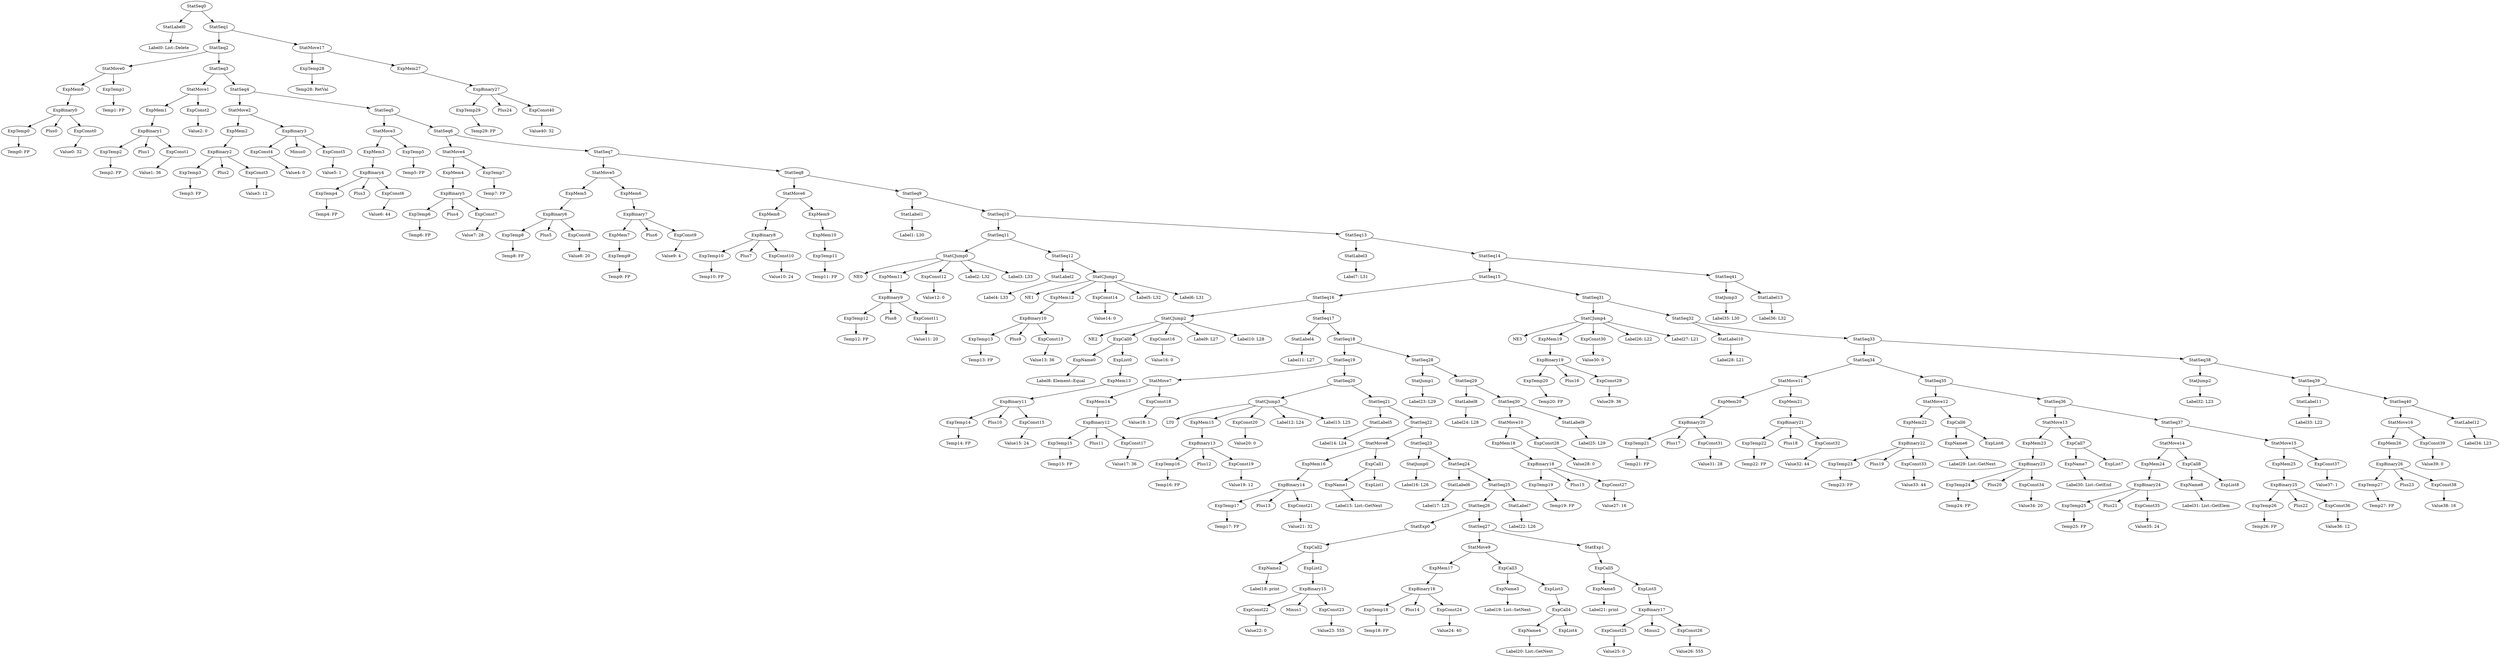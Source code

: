 digraph {
	ordering = out;
	ExpMem27 -> ExpBinary27;
	ExpConst40 -> "Value40: 32";
	ExpTemp29 -> "Temp29: FP";
	StatMove17 -> ExpTemp28;
	StatMove17 -> ExpMem27;
	StatJump3 -> "Label35: L30";
	StatSeq40 -> StatMove16;
	StatSeq40 -> StatLabel12;
	ExpConst39 -> "Value39: 0";
	ExpMem26 -> ExpBinary26;
	ExpConst38 -> "Value38: 16";
	ExpBinary26 -> ExpTemp27;
	ExpBinary26 -> Plus23;
	ExpBinary26 -> ExpConst38;
	ExpTemp27 -> "Temp27: FP";
	StatSeq39 -> StatLabel11;
	StatSeq39 -> StatSeq40;
	StatLabel11 -> "Label33: L22";
	StatSeq38 -> StatJump2;
	StatSeq38 -> StatSeq39;
	StatJump2 -> "Label32: L23";
	ExpConst37 -> "Value37: 1";
	StatMove15 -> ExpMem25;
	StatMove15 -> ExpConst37;
	ExpMem25 -> ExpBinary25;
	ExpTemp26 -> "Temp26: FP";
	ExpCall8 -> ExpName8;
	ExpCall8 -> ExpList8;
	StatMove14 -> ExpMem24;
	StatMove14 -> ExpCall8;
	ExpMem24 -> ExpBinary24;
	ExpConst35 -> "Value35: 24";
	StatSeq16 -> StatCJump2;
	StatSeq16 -> StatSeq17;
	StatSeq7 -> StatMove5;
	StatSeq7 -> StatSeq8;
	ExpConst27 -> "Value27: 16";
	ExpConst19 -> "Value19: 12";
	StatMove12 -> ExpMem22;
	StatMove12 -> ExpCall6;
	ExpName0 -> "Label8: Element::Equal";
	ExpConst8 -> "Value8: 20";
	ExpTemp20 -> "Temp20: FP";
	ExpTemp15 -> "Temp15: FP";
	StatSeq10 -> StatSeq11;
	StatSeq10 -> StatSeq13;
	StatMove13 -> ExpMem23;
	StatMove13 -> ExpCall7;
	ExpMem12 -> ExpBinary10;
	ExpBinary10 -> ExpTemp13;
	ExpBinary10 -> Plus9;
	ExpBinary10 -> ExpConst13;
	ExpTemp13 -> "Temp13: FP";
	ExpCall3 -> ExpName3;
	ExpCall3 -> ExpList3;
	ExpConst25 -> "Value25: 0";
	StatLabel2 -> "Label4: L33";
	StatMove5 -> ExpMem5;
	StatMove5 -> ExpMem6;
	ExpConst14 -> "Value14: 0";
	ExpConst9 -> "Value9: 4";
	StatMove11 -> ExpMem20;
	StatMove11 -> ExpMem21;
	ExpConst11 -> "Value11: 20";
	StatCJump0 -> NE0;
	StatCJump0 -> ExpMem11;
	StatCJump0 -> ExpConst12;
	StatCJump0 -> "Label2: L32";
	StatCJump0 -> "Label3: L33";
	ExpCall0 -> ExpName0;
	ExpCall0 -> ExpList0;
	StatSeq9 -> StatLabel1;
	StatSeq9 -> StatSeq10;
	StatLabel1 -> "Label1: L30";
	ExpMem10 -> ExpTemp11;
	ExpTemp10 -> "Temp10: FP";
	ExpConst30 -> "Value30: 0";
	ExpCall6 -> ExpName6;
	ExpCall6 -> ExpList6;
	ExpName5 -> "Label21: print";
	StatCJump2 -> NE2;
	StatCJump2 -> ExpCall0;
	StatCJump2 -> ExpConst16;
	StatCJump2 -> "Label9: L27";
	StatCJump2 -> "Label10: L28";
	ExpTemp16 -> "Temp16: FP";
	ExpConst16 -> "Value16: 0";
	ExpMem6 -> ExpBinary7;
	StatSeq13 -> StatLabel3;
	StatSeq13 -> StatSeq14;
	ExpConst3 -> "Value3: 12";
	ExpTemp17 -> "Temp17: FP";
	ExpTemp23 -> "Temp23: FP";
	ExpBinary27 -> ExpTemp29;
	ExpBinary27 -> Plus24;
	ExpBinary27 -> ExpConst40;
	StatMove1 -> ExpMem1;
	StatMove1 -> ExpConst2;
	StatSeq17 -> StatLabel4;
	StatSeq17 -> StatSeq18;
	ExpTemp19 -> "Temp19: FP";
	StatSeq1 -> StatSeq2;
	StatSeq1 -> StatMove17;
	StatSeq30 -> StatMove10;
	StatSeq30 -> StatLabel9;
	ExpBinary22 -> ExpTemp23;
	ExpBinary22 -> Plus19;
	ExpBinary22 -> ExpConst33;
	StatLabel4 -> "Label11: L27";
	StatSeq23 -> StatJump0;
	StatSeq23 -> StatSeq24;
	ExpConst36 -> "Value36: 12";
	StatSeq5 -> StatMove3;
	StatSeq5 -> StatSeq6;
	ExpConst12 -> "Value12: 0";
	StatSeq14 -> StatSeq15;
	StatSeq14 -> StatSeq41;
	ExpMem13 -> ExpBinary11;
	StatCJump4 -> NE3;
	StatCJump4 -> ExpMem19;
	StatCJump4 -> ExpConst30;
	StatCJump4 -> "Label26: L22";
	StatCJump4 -> "Label27: L21";
	ExpTemp8 -> "Temp8: FP";
	ExpMem15 -> ExpBinary13;
	ExpConst32 -> "Value32: 44";
	ExpConst1 -> "Value1: 36";
	StatLabel12 -> "Label34: L23";
	ExpBinary0 -> ExpTemp0;
	ExpBinary0 -> Plus0;
	ExpBinary0 -> ExpConst0;
	ExpBinary11 -> ExpTemp14;
	ExpBinary11 -> Plus10;
	ExpBinary11 -> ExpConst15;
	ExpBinary14 -> ExpTemp17;
	ExpBinary14 -> Plus13;
	ExpBinary14 -> ExpConst21;
	StatMove0 -> ExpMem0;
	StatMove0 -> ExpTemp1;
	ExpTemp12 -> "Temp12: FP";
	ExpTemp14 -> "Temp14: FP";
	StatLabel6 -> "Label17: L25";
	StatJump1 -> "Label23: L29";
	ExpConst15 -> "Value15: 24";
	StatSeq3 -> StatMove1;
	StatSeq3 -> StatSeq4;
	ExpConst13 -> "Value13: 36";
	ExpMem7 -> ExpTemp9;
	ExpBinary3 -> ExpConst4;
	ExpBinary3 -> Minus0;
	ExpBinary3 -> ExpConst5;
	StatSeq8 -> StatMove6;
	StatSeq8 -> StatSeq9;
	ExpMem8 -> ExpBinary8;
	StatSeq6 -> StatMove4;
	StatSeq6 -> StatSeq7;
	ExpTemp11 -> "Temp11: FP";
	ExpMem14 -> ExpBinary12;
	StatSeq31 -> StatCJump4;
	StatSeq31 -> StatSeq32;
	StatSeq0 -> StatLabel0;
	StatSeq0 -> StatSeq1;
	ExpConst23 -> "Value23: 555";
	ExpMem21 -> ExpBinary21;
	ExpTemp1 -> "Temp1: FP";
	ExpBinary4 -> ExpTemp4;
	ExpBinary4 -> Plus3;
	ExpBinary4 -> ExpConst6;
	ExpTemp5 -> "Temp5: FP";
	ExpBinary17 -> ExpConst25;
	ExpBinary17 -> Minus2;
	ExpBinary17 -> ExpConst26;
	ExpName8 -> "Label31: List::GetElem";
	StatMove2 -> ExpMem2;
	StatMove2 -> ExpBinary3;
	ExpBinary13 -> ExpTemp16;
	ExpBinary13 -> Plus12;
	ExpBinary13 -> ExpConst19;
	StatMove16 -> ExpMem26;
	StatMove16 -> ExpConst39;
	ExpBinary23 -> ExpTemp24;
	ExpBinary23 -> Plus20;
	ExpBinary23 -> ExpConst34;
	ExpConst17 -> "Value17: 36";
	ExpBinary1 -> ExpTemp2;
	ExpBinary1 -> Plus1;
	ExpBinary1 -> ExpConst1;
	ExpConst10 -> "Value10: 24";
	StatSeq4 -> StatMove2;
	StatSeq4 -> StatSeq5;
	ExpMem0 -> ExpBinary0;
	ExpBinary6 -> ExpTemp8;
	ExpBinary6 -> Plus5;
	ExpBinary6 -> ExpConst8;
	ExpBinary2 -> ExpTemp3;
	ExpBinary2 -> Plus2;
	ExpBinary2 -> ExpConst3;
	ExpMem16 -> ExpBinary14;
	StatLabel13 -> "Label36: L32";
	StatSeq2 -> StatMove0;
	StatSeq2 -> StatSeq3;
	ExpMem1 -> ExpBinary1;
	ExpConst31 -> "Value31: 28";
	ExpMem9 -> ExpMem10;
	ExpConst6 -> "Value6: 44";
	ExpTemp2 -> "Temp2: FP";
	StatExp0 -> ExpCall2;
	ExpConst18 -> "Value18: 1";
	ExpConst26 -> "Value26: 555";
	StatSeq12 -> StatLabel2;
	StatSeq12 -> StatCJump1;
	ExpTemp4 -> "Temp4: FP";
	StatLabel5 -> "Label14: L24";
	ExpTemp0 -> "Temp0: FP";
	StatMove7 -> ExpMem14;
	StatMove7 -> ExpConst18;
	ExpTemp7 -> "Temp7: FP";
	ExpConst0 -> "Value0: 32";
	ExpMem3 -> ExpBinary4;
	StatLabel0 -> "Label0: List::Delete";
	ExpConst24 -> "Value24: 40";
	ExpBinary12 -> ExpTemp15;
	ExpBinary12 -> Plus11;
	ExpBinary12 -> ExpConst17;
	StatMove6 -> ExpMem8;
	StatMove6 -> ExpMem9;
	ExpBinary8 -> ExpTemp10;
	ExpBinary8 -> Plus7;
	ExpBinary8 -> ExpConst10;
	ExpConst5 -> "Value5: 1";
	StatSeq26 -> StatExp0;
	StatSeq26 -> StatSeq27;
	ExpMem2 -> ExpBinary2;
	StatSeq11 -> StatCJump0;
	StatSeq11 -> StatSeq12;
	ExpBinary7 -> ExpMem7;
	ExpBinary7 -> Plus6;
	ExpBinary7 -> ExpConst9;
	ExpBinary5 -> ExpTemp6;
	ExpBinary5 -> Plus4;
	ExpBinary5 -> ExpConst7;
	ExpConst4 -> "Value4: 0";
	ExpCall4 -> ExpName4;
	ExpCall4 -> ExpList4;
	StatSeq21 -> StatLabel5;
	StatSeq21 -> StatSeq22;
	StatLabel7 -> "Label22: L26";
	ExpName1 -> "Label15: List::GetNext";
	ExpMem19 -> ExpBinary19;
	ExpCall1 -> ExpName1;
	ExpCall1 -> ExpList1;
	StatSeq19 -> StatMove7;
	StatSeq19 -> StatSeq20;
	StatSeq22 -> StatMove8;
	StatSeq22 -> StatSeq23;
	StatJump0 -> "Label16: L26";
	ExpName7 -> "Label30: List::GetEnd";
	StatSeq24 -> StatLabel6;
	StatSeq24 -> StatSeq25;
	ExpName2 -> "Label18: print";
	ExpConst2 -> "Value2: 0";
	ExpCall2 -> ExpName2;
	ExpCall2 -> ExpList2;
	StatSeq20 -> StatCJump3;
	StatSeq20 -> StatSeq21;
	ExpBinary15 -> ExpConst22;
	ExpBinary15 -> Minus1;
	ExpBinary15 -> ExpConst23;
	ExpList0 -> ExpMem13;
	ExpConst22 -> "Value22: 0";
	StatSeq34 -> StatMove11;
	StatSeq34 -> StatSeq35;
	ExpList2 -> ExpBinary15;
	ExpTemp22 -> "Temp22: FP";
	ExpBinary16 -> ExpTemp18;
	ExpBinary16 -> Plus14;
	ExpBinary16 -> ExpConst24;
	ExpTemp18 -> "Temp18: FP";
	ExpConst28 -> "Value28: 0";
	ExpMem17 -> ExpBinary16;
	StatMove4 -> ExpMem4;
	StatMove4 -> ExpTemp7;
	StatMove9 -> ExpMem17;
	StatMove9 -> ExpCall3;
	ExpName3 -> "Label19: List::SetNext";
	ExpName4 -> "Label20: List::GetNext";
	ExpList3 -> ExpCall4;
	ExpTemp28 -> "Temp28: RetVal";
	StatMove8 -> ExpMem16;
	StatMove8 -> ExpCall1;
	StatSeq32 -> StatLabel10;
	StatSeq32 -> StatSeq33;
	ExpBinary20 -> ExpTemp21;
	ExpBinary20 -> Plus17;
	ExpBinary20 -> ExpConst31;
	ExpTemp9 -> "Temp9: FP";
	StatSeq27 -> StatMove9;
	StatSeq27 -> StatExp1;
	ExpCall5 -> ExpName5;
	ExpCall5 -> ExpList5;
	StatCJump3 -> LT0;
	StatCJump3 -> ExpMem15;
	StatCJump3 -> ExpConst20;
	StatCJump3 -> "Label12: L24";
	StatCJump3 -> "Label13: L25";
	ExpBinary21 -> ExpTemp22;
	ExpBinary21 -> Plus18;
	ExpBinary21 -> ExpConst32;
	StatExp1 -> ExpCall5;
	StatMove3 -> ExpMem3;
	StatMove3 -> ExpTemp5;
	StatSeq25 -> StatSeq26;
	StatSeq25 -> StatLabel7;
	StatSeq41 -> StatJump3;
	StatSeq41 -> StatLabel13;
	StatLabel3 -> "Label7: L31";
	StatSeq18 -> StatSeq19;
	StatSeq18 -> StatSeq28;
	StatSeq28 -> StatJump1;
	StatSeq28 -> StatSeq29;
	ExpConst20 -> "Value20: 0";
	StatSeq29 -> StatLabel8;
	StatSeq29 -> StatSeq30;
	StatSeq37 -> StatMove14;
	StatSeq37 -> StatMove15;
	ExpTemp3 -> "Temp3: FP";
	ExpTemp6 -> "Temp6: FP";
	StatLabel8 -> "Label24: L28";
	ExpBinary18 -> ExpTemp19;
	ExpBinary18 -> Plus15;
	ExpBinary18 -> ExpConst27;
	ExpMem11 -> ExpBinary9;
	StatSeq36 -> StatMove13;
	StatSeq36 -> StatSeq37;
	ExpMem18 -> ExpBinary18;
	ExpMem4 -> ExpBinary5;
	StatMove10 -> ExpMem18;
	StatMove10 -> ExpConst28;
	StatLabel9 -> "Label25: L29";
	StatSeq33 -> StatSeq34;
	StatSeq33 -> StatSeq38;
	StatSeq15 -> StatSeq16;
	StatSeq15 -> StatSeq31;
	ExpBinary19 -> ExpTemp20;
	ExpBinary19 -> Plus16;
	ExpBinary19 -> ExpConst29;
	ExpConst29 -> "Value29: 36";
	ExpList5 -> ExpBinary17;
	ExpTemp24 -> "Temp24: FP";
	StatLabel10 -> "Label28: L21";
	ExpConst7 -> "Value7: 28";
	ExpTemp21 -> "Temp21: FP";
	ExpMem20 -> ExpBinary20;
	ExpConst21 -> "Value21: 32";
	ExpConst33 -> "Value33: 44";
	ExpMem5 -> ExpBinary6;
	ExpMem22 -> ExpBinary22;
	ExpName6 -> "Label29: List::GetNext";
	StatSeq35 -> StatMove12;
	StatSeq35 -> StatSeq36;
	ExpCall7 -> ExpName7;
	ExpCall7 -> ExpList7;
	StatCJump1 -> NE1;
	StatCJump1 -> ExpMem12;
	StatCJump1 -> ExpConst14;
	StatCJump1 -> "Label5: L32";
	StatCJump1 -> "Label6: L31";
	ExpConst34 -> "Value34: 20";
	ExpBinary25 -> ExpTemp26;
	ExpBinary25 -> Plus22;
	ExpBinary25 -> ExpConst36;
	ExpMem23 -> ExpBinary23;
	ExpTemp25 -> "Temp25: FP";
	ExpBinary9 -> ExpTemp12;
	ExpBinary9 -> Plus8;
	ExpBinary9 -> ExpConst11;
	ExpBinary24 -> ExpTemp25;
	ExpBinary24 -> Plus21;
	ExpBinary24 -> ExpConst35;
}

